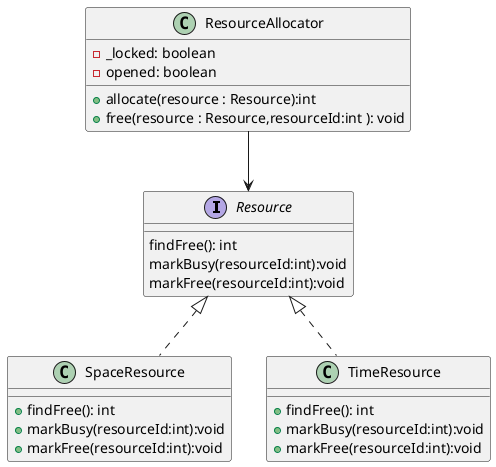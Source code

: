 @startuml ressource
interface Resource {
  
   findFree(): int
  markBusy(resourceId:int):void
  markFree(resourceId:int):void
  
}

class ResourceAllocator {
    - _locked: boolean
   - opened: boolean
   +allocate(resource : Resource):int
    + free(resource : Resource,resourceId:int ): void
 
}
class SpaceResource implements Resource {
  
   +findFree(): int
 + markBusy(resourceId:int):void
 + markFree(resourceId:int):void
}
class TimeResource implements Resource{
    
   +findFree(): int
 + markBusy(resourceId:int):void
 + markFree(resourceId:int):void

}


ResourceAllocator --> Resource

@enduml